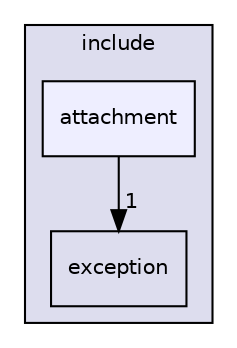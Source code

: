 digraph "attachment" {
  compound=true
  node [ fontsize="10", fontname="Helvetica"];
  edge [ labelfontsize="10", labelfontname="Helvetica"];
  subgraph clusterdir_5a2e7e63c769be3e121e8a7cb4ca18ae {
    graph [ bgcolor="#ddddee", pencolor="black", label="include" fontname="Helvetica", fontsize="10", URL="dir_5a2e7e63c769be3e121e8a7cb4ca18ae.html"]
  dir_2e1bc7826a6c90edf0246a169fed2cb3 [shape=box label="exception" URL="dir_2e1bc7826a6c90edf0246a169fed2cb3.html"];
  dir_ee948aa2b3c7a5b291bce42c7e48fee6 [shape=box, label="attachment", style="filled", fillcolor="#eeeeff", pencolor="black", URL="dir_ee948aa2b3c7a5b291bce42c7e48fee6.html"];
  }
  dir_ee948aa2b3c7a5b291bce42c7e48fee6->dir_2e1bc7826a6c90edf0246a169fed2cb3 [headlabel="1", labeldistance=1.5 headhref="dir_000007_000021.html"];
}
